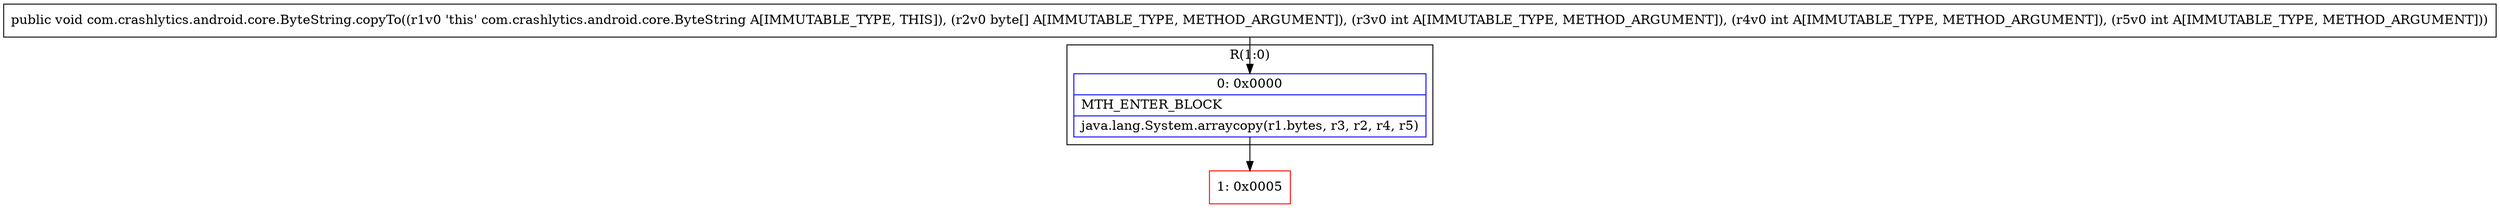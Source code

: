 digraph "CFG forcom.crashlytics.android.core.ByteString.copyTo([BIII)V" {
subgraph cluster_Region_780751727 {
label = "R(1:0)";
node [shape=record,color=blue];
Node_0 [shape=record,label="{0\:\ 0x0000|MTH_ENTER_BLOCK\l|java.lang.System.arraycopy(r1.bytes, r3, r2, r4, r5)\l}"];
}
Node_1 [shape=record,color=red,label="{1\:\ 0x0005}"];
MethodNode[shape=record,label="{public void com.crashlytics.android.core.ByteString.copyTo((r1v0 'this' com.crashlytics.android.core.ByteString A[IMMUTABLE_TYPE, THIS]), (r2v0 byte[] A[IMMUTABLE_TYPE, METHOD_ARGUMENT]), (r3v0 int A[IMMUTABLE_TYPE, METHOD_ARGUMENT]), (r4v0 int A[IMMUTABLE_TYPE, METHOD_ARGUMENT]), (r5v0 int A[IMMUTABLE_TYPE, METHOD_ARGUMENT])) }"];
MethodNode -> Node_0;
Node_0 -> Node_1;
}

